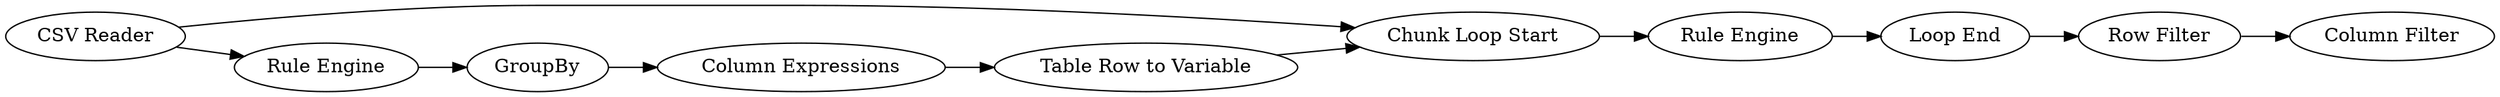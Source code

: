 digraph {
	32 -> 24
	33 -> 34
	21 -> 30
	1 -> 20
	18 -> 19
	20 -> 18
	1 -> 30
	24 -> 33
	19 -> 21
	30 -> 32
	24 [label="Loop End"]
	20 [label="Rule Engine"]
	1 [label="CSV Reader"]
	34 [label="Column Filter"]
	18 [label=GroupBy]
	21 [label="Table Row to Variable"]
	32 [label="Rule Engine"]
	33 [label="Row Filter"]
	30 [label="Chunk Loop Start"]
	19 [label="Column Expressions"]
	rankdir=LR
}
